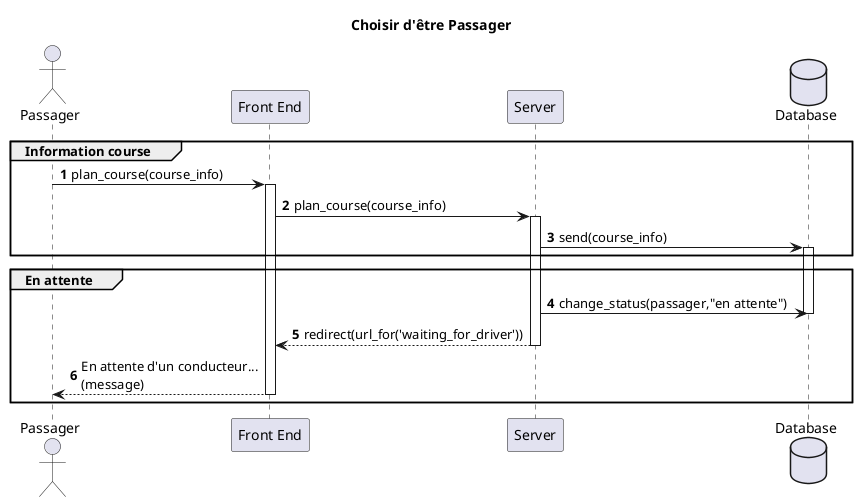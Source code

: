 @startuml

Title Choisir d'être Passager

actor "Passager"
participant "Front End" as FrontEnd
participant Server
database Database 

autonumber

group Information course
Passager -> FrontEnd++ : plan_course(course_info)
FrontEnd -> Server++ : plan_course(course_info)
Server -> Database++ : send(course_info)
end

group En attente
Server -> Database : change_status(passager,"en attente")
deactivate Database
Server --> FrontEnd-- : redirect(url_for('waiting_for_driver'))
FrontEnd --> Passager-- : En attente d'un conducteur...\n(message)
end

@enduml